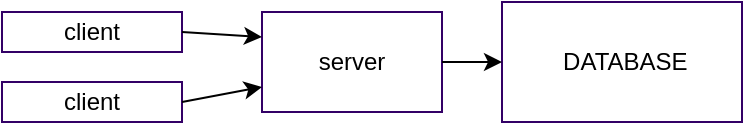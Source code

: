 <mxfile>
    <diagram id="SplJpDg9-nt09GvveRd7" name="Page-1">
        <mxGraphModel dx="299" dy="454" grid="1" gridSize="10" guides="1" tooltips="1" connect="1" arrows="1" fold="1" page="1" pageScale="1" pageWidth="850" pageHeight="1100" math="0" shadow="0">
            <root>
                <mxCell id="0"/>
                <mxCell id="1" parent="0"/>
                <mxCell id="4" value="client" style="whiteSpace=wrap;html=1;fillStyle=auto;strokeColor=#330066;" vertex="1" parent="1">
                    <mxGeometry x="180" y="275" width="90" height="20" as="geometry"/>
                </mxCell>
                <mxCell id="5" value="server" style="whiteSpace=wrap;html=1;fillStyle=auto;strokeColor=#330066;" vertex="1" parent="1">
                    <mxGeometry x="310" y="240" width="90" height="50" as="geometry"/>
                </mxCell>
                <mxCell id="6" value="" style="edgeStyle=none;orthogonalLoop=1;jettySize=auto;html=1;exitX=1;exitY=0.5;exitDx=0;exitDy=0;entryX=0;entryY=0.75;entryDx=0;entryDy=0;" edge="1" parent="1" source="4" target="5">
                    <mxGeometry width="80" relative="1" as="geometry">
                        <mxPoint x="290" y="330" as="sourcePoint"/>
                        <mxPoint x="370" y="330" as="targetPoint"/>
                        <Array as="points"/>
                    </mxGeometry>
                </mxCell>
                <mxCell id="7" value="client" style="whiteSpace=wrap;html=1;fillStyle=auto;strokeColor=#330066;" vertex="1" parent="1">
                    <mxGeometry x="180" y="240" width="90" height="20" as="geometry"/>
                </mxCell>
                <mxCell id="8" value="" style="edgeStyle=none;orthogonalLoop=1;jettySize=auto;html=1;exitX=1;exitY=0.5;exitDx=0;exitDy=0;entryX=0;entryY=0.25;entryDx=0;entryDy=0;" edge="1" parent="1" source="7" target="5">
                    <mxGeometry width="80" relative="1" as="geometry">
                        <mxPoint x="320" y="380" as="sourcePoint"/>
                        <mxPoint x="370" y="340.0" as="targetPoint"/>
                        <Array as="points"/>
                    </mxGeometry>
                </mxCell>
                <mxCell id="10" value="&amp;nbsp;DATABASE" style="whiteSpace=wrap;html=1;fillStyle=auto;strokeColor=#330066;" vertex="1" parent="1">
                    <mxGeometry x="430" y="235" width="120" height="60" as="geometry"/>
                </mxCell>
                <mxCell id="11" value="" style="edgeStyle=none;orthogonalLoop=1;jettySize=auto;html=1;entryX=0;entryY=0.5;entryDx=0;entryDy=0;exitX=1;exitY=0.5;exitDx=0;exitDy=0;" edge="1" parent="1" source="5" target="10">
                    <mxGeometry width="80" relative="1" as="geometry">
                        <mxPoint x="400" y="240" as="sourcePoint"/>
                        <mxPoint x="480" y="240" as="targetPoint"/>
                        <Array as="points"/>
                    </mxGeometry>
                </mxCell>
            </root>
        </mxGraphModel>
    </diagram>
</mxfile>